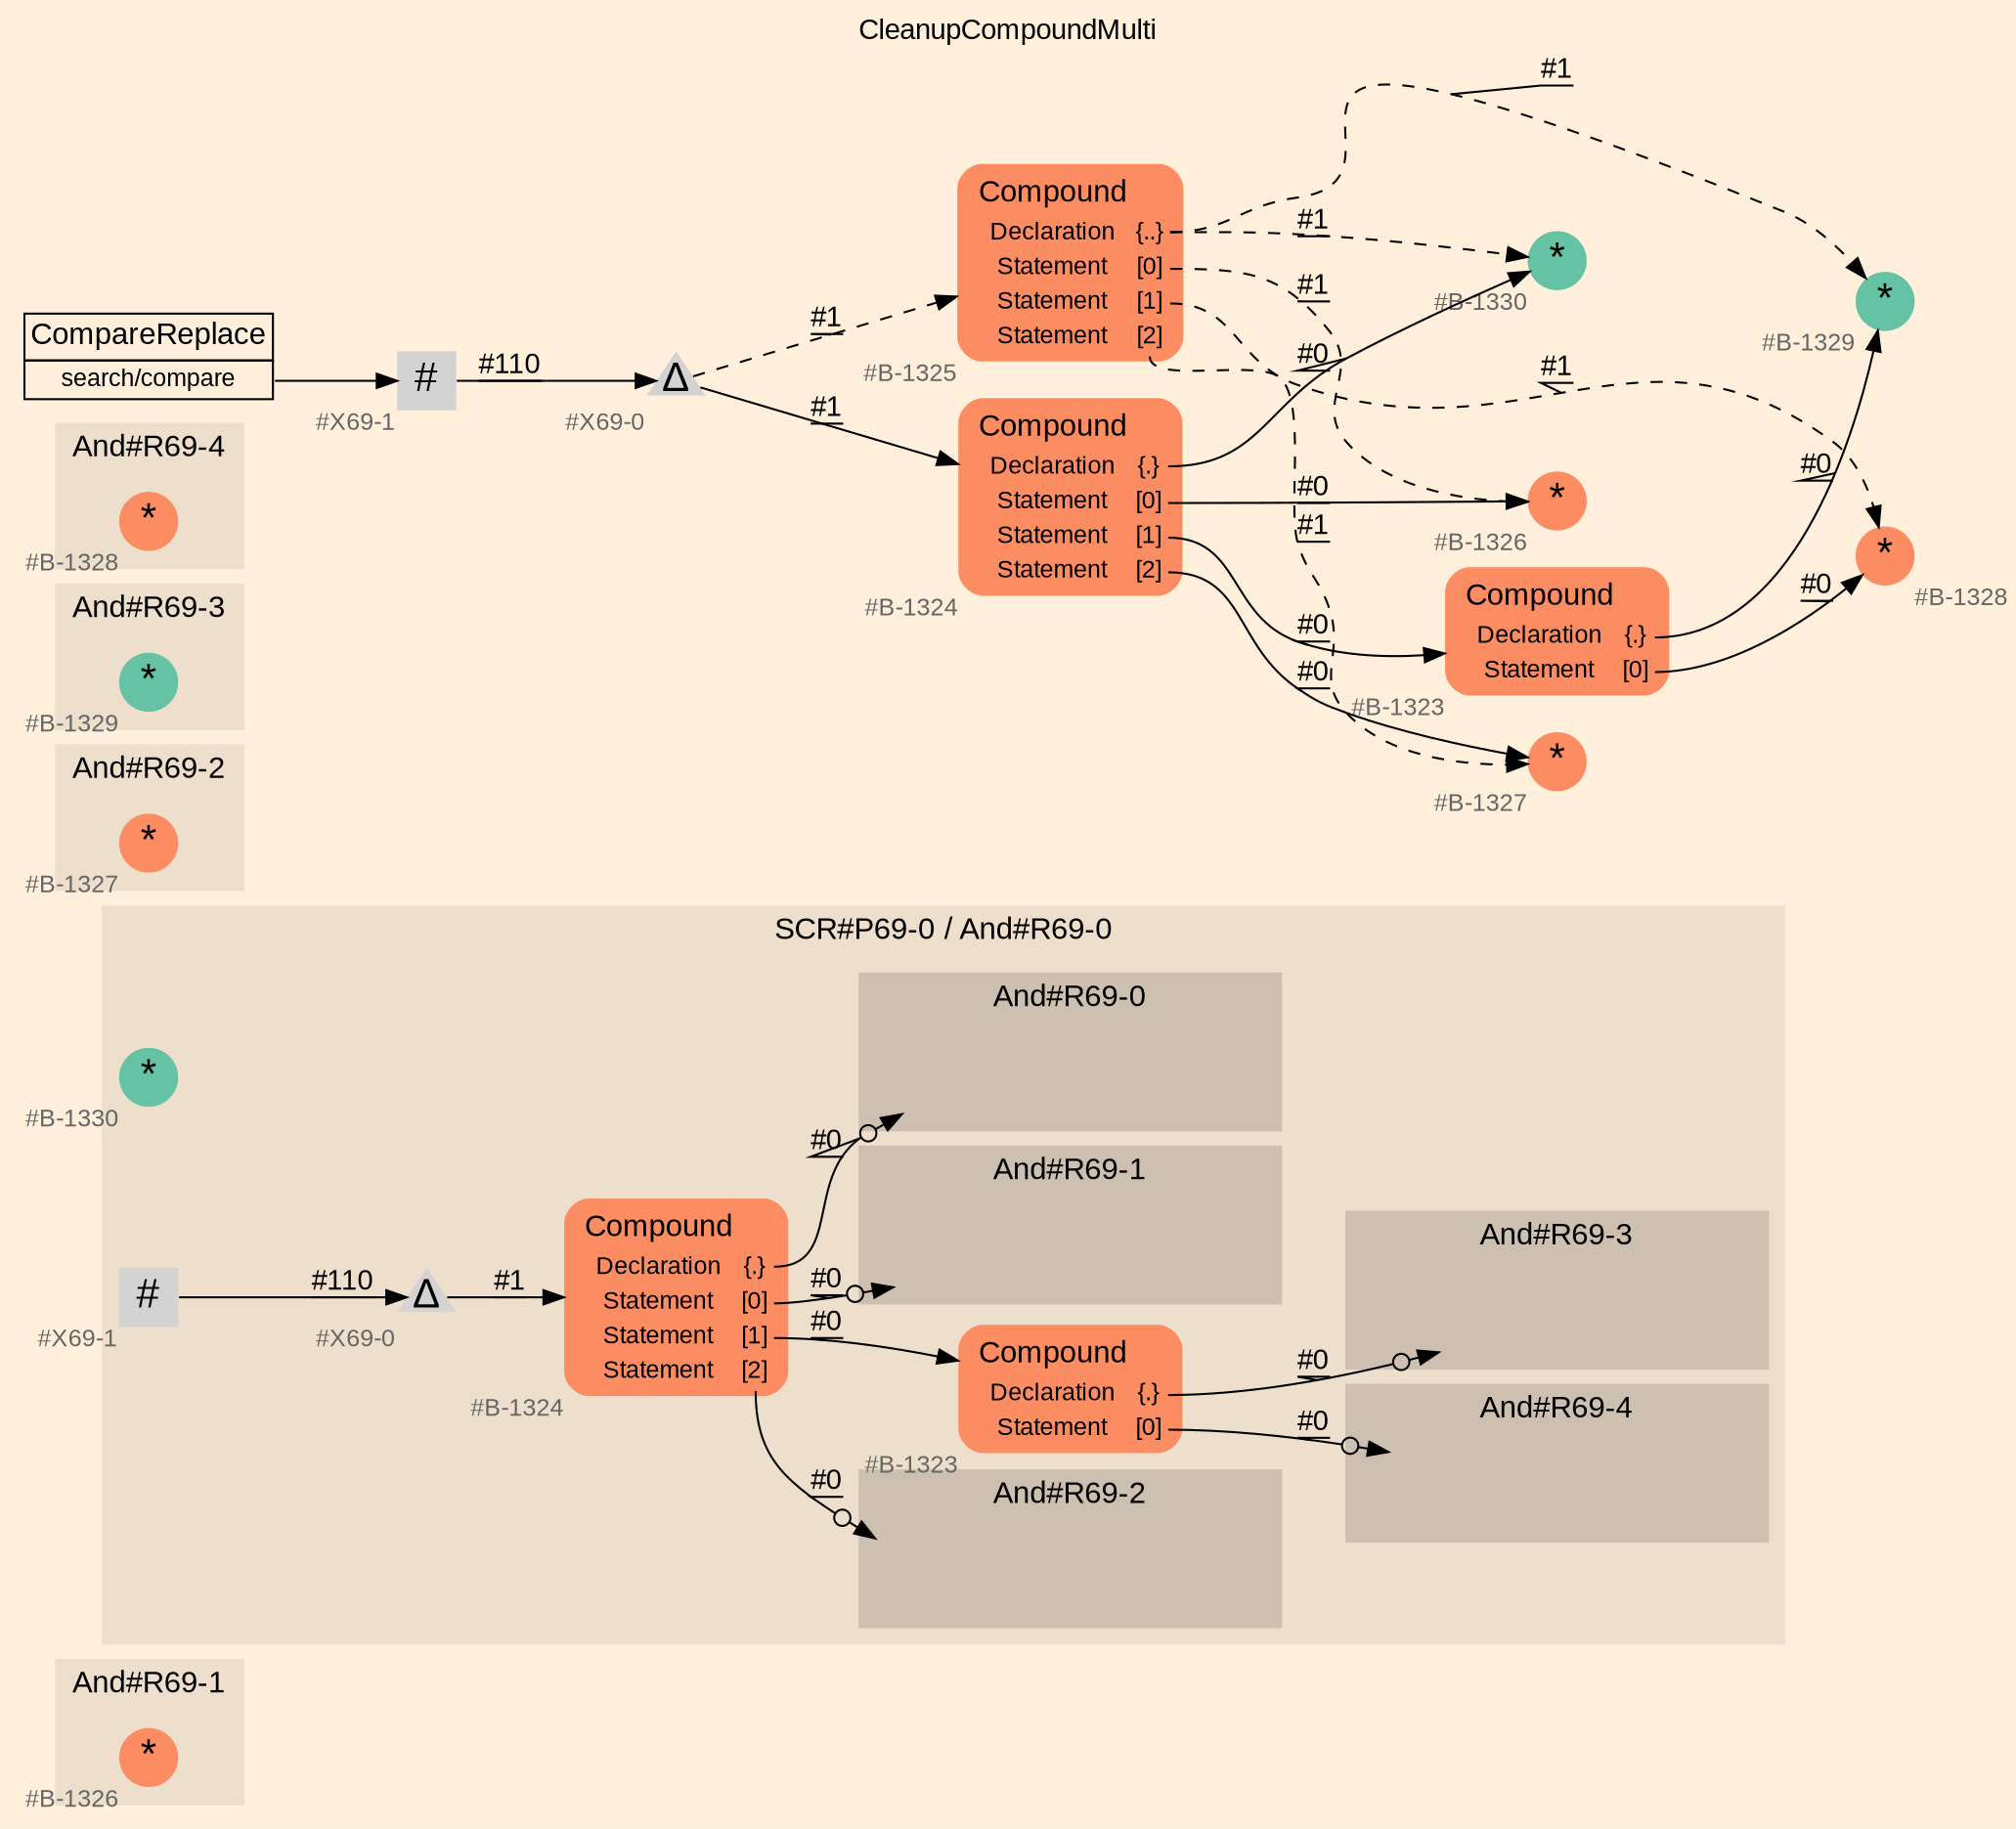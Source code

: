digraph "CleanupCompoundMulti" {
label = "CleanupCompoundMulti"
labelloc = t
graph [
    rankdir = "LR"
    ranksep = 0.3
    bgcolor = antiquewhite1
    color = black
    fontcolor = black
    fontname = "Arial"
];
node [
    fontname = "Arial"
];
edge [
    fontname = "Arial"
];

// -------------------- figure And#R69-1 --------------------
// -------- region And#R69-1 ----------
subgraph "clusterAnd#R69-1" {
    label = "And#R69-1"
    style = "filled"
    color = antiquewhite2
    fontsize = "15"
    // -------- block And#R69-1/#B-1326 ----------
    "And#R69-1/#B-1326" [
        fillcolor = "/set28/2"
        xlabel = "#B-1326"
        fontsize = "12"
        fontcolor = grey40
        shape = "circle"
        label = <<FONT COLOR="black" POINT-SIZE="20">*</FONT>>
        style = "filled"
        penwidth = 0.0
        fixedsize = true
        width = 0.4
        height = 0.4
    ];
    
}


// -------------------- figure And#R69-0 --------------------
// -------- region And#R69-0 ----------
subgraph "clusterAnd#R69-0" {
    label = "And#R69-0"
    style = "filled"
    color = antiquewhite2
    fontsize = "15"
    // -------- block And#R69-0/#B-1330 ----------
    "And#R69-0/#B-1330" [
        fillcolor = "/set28/1"
        xlabel = "#B-1330"
        fontsize = "12"
        fontcolor = grey40
        shape = "circle"
        label = <<FONT COLOR="black" POINT-SIZE="20">*</FONT>>
        style = "filled"
        penwidth = 0.0
        fixedsize = true
        width = 0.4
        height = 0.4
    ];
    
}


// -------------------- figure And#R69-2 --------------------
// -------- region And#R69-2 ----------
subgraph "clusterAnd#R69-2" {
    label = "And#R69-2"
    style = "filled"
    color = antiquewhite2
    fontsize = "15"
    // -------- block And#R69-2/#B-1327 ----------
    "And#R69-2/#B-1327" [
        fillcolor = "/set28/2"
        xlabel = "#B-1327"
        fontsize = "12"
        fontcolor = grey40
        shape = "circle"
        label = <<FONT COLOR="black" POINT-SIZE="20">*</FONT>>
        style = "filled"
        penwidth = 0.0
        fixedsize = true
        width = 0.4
        height = 0.4
    ];
    
}


// -------------------- figure And#R69-3 --------------------
// -------- region And#R69-3 ----------
subgraph "clusterAnd#R69-3" {
    label = "And#R69-3"
    style = "filled"
    color = antiquewhite2
    fontsize = "15"
    // -------- block And#R69-3/#B-1329 ----------
    "And#R69-3/#B-1329" [
        fillcolor = "/set28/1"
        xlabel = "#B-1329"
        fontsize = "12"
        fontcolor = grey40
        shape = "circle"
        label = <<FONT COLOR="black" POINT-SIZE="20">*</FONT>>
        style = "filled"
        penwidth = 0.0
        fixedsize = true
        width = 0.4
        height = 0.4
    ];
    
}


// -------------------- figure And#R69-4 --------------------
// -------- region And#R69-4 ----------
subgraph "clusterAnd#R69-4" {
    label = "And#R69-4"
    style = "filled"
    color = antiquewhite2
    fontsize = "15"
    // -------- block And#R69-4/#B-1328 ----------
    "And#R69-4/#B-1328" [
        fillcolor = "/set28/2"
        xlabel = "#B-1328"
        fontsize = "12"
        fontcolor = grey40
        shape = "circle"
        label = <<FONT COLOR="black" POINT-SIZE="20">*</FONT>>
        style = "filled"
        penwidth = 0.0
        fixedsize = true
        width = 0.4
        height = 0.4
    ];
    
}


// -------------------- figure And#R69-0 --------------------
// -------- region And#R69-0 ----------
subgraph "clusterAnd#R69-0" {
    label = "SCR#P69-0 / And#R69-0"
    style = "filled"
    color = antiquewhite2
    fontsize = "15"
    // -------- block And#R69-0/#B-1323 ----------
    "And#R69-0/#B-1323" [
        fillcolor = "/set28/2"
        xlabel = "#B-1323"
        fontsize = "12"
        fontcolor = grey40
        shape = "plaintext"
        label = <<TABLE BORDER="0" CELLBORDER="0" CELLSPACING="0">
         <TR><TD><FONT COLOR="black" POINT-SIZE="15">Compound</FONT></TD></TR>
         <TR><TD><FONT COLOR="black" POINT-SIZE="12">Declaration</FONT></TD><TD PORT="port0"><FONT COLOR="black" POINT-SIZE="12">{.}</FONT></TD></TR>
         <TR><TD><FONT COLOR="black" POINT-SIZE="12">Statement</FONT></TD><TD PORT="port1"><FONT COLOR="black" POINT-SIZE="12">[0]</FONT></TD></TR>
        </TABLE>>
        style = "rounded,filled"
    ];
    
    // -------- block And#R69-0/#X69-1 ----------
    "And#R69-0/#X69-1" [
        xlabel = "#X69-1"
        fontsize = "12"
        fontcolor = grey40
        shape = "square"
        label = <<FONT COLOR="black" POINT-SIZE="20">#</FONT>>
        style = "filled"
        penwidth = 0.0
        fixedsize = true
        width = 0.4
        height = 0.4
    ];
    
    // -------- block And#R69-0/#B-1324 ----------
    "And#R69-0/#B-1324" [
        fillcolor = "/set28/2"
        xlabel = "#B-1324"
        fontsize = "12"
        fontcolor = grey40
        shape = "plaintext"
        label = <<TABLE BORDER="0" CELLBORDER="0" CELLSPACING="0">
         <TR><TD><FONT COLOR="black" POINT-SIZE="15">Compound</FONT></TD></TR>
         <TR><TD><FONT COLOR="black" POINT-SIZE="12">Declaration</FONT></TD><TD PORT="port0"><FONT COLOR="black" POINT-SIZE="12">{.}</FONT></TD></TR>
         <TR><TD><FONT COLOR="black" POINT-SIZE="12">Statement</FONT></TD><TD PORT="port1"><FONT COLOR="black" POINT-SIZE="12">[0]</FONT></TD></TR>
         <TR><TD><FONT COLOR="black" POINT-SIZE="12">Statement</FONT></TD><TD PORT="port2"><FONT COLOR="black" POINT-SIZE="12">[1]</FONT></TD></TR>
         <TR><TD><FONT COLOR="black" POINT-SIZE="12">Statement</FONT></TD><TD PORT="port3"><FONT COLOR="black" POINT-SIZE="12">[2]</FONT></TD></TR>
        </TABLE>>
        style = "rounded,filled"
    ];
    
    // -------- block And#R69-0/#X69-0 ----------
    "And#R69-0/#X69-0" [
        xlabel = "#X69-0"
        fontsize = "12"
        fontcolor = grey40
        shape = "triangle"
        label = <<FONT COLOR="black" POINT-SIZE="20">Δ</FONT>>
        style = "filled"
        penwidth = 0.0
        fixedsize = true
        width = 0.4
        height = 0.4
    ];
    
    // -------- region And#R69-0/And#R69-0 ----------
    subgraph "clusterAnd#R69-0/And#R69-0" {
        label = "And#R69-0"
        style = "filled"
        color = antiquewhite3
        fontsize = "15"
        // -------- block And#R69-0/And#R69-0/#B-1330 ----------
        "And#R69-0/And#R69-0/#B-1330" [
            fillcolor = "/set28/1"
            xlabel = "#B-1330"
            fontsize = "12"
            fontcolor = grey40
            shape = "none"
            style = "invisible"
        ];
        
    }
    
    // -------- region And#R69-0/And#R69-1 ----------
    subgraph "clusterAnd#R69-0/And#R69-1" {
        label = "And#R69-1"
        style = "filled"
        color = antiquewhite3
        fontsize = "15"
        // -------- block And#R69-0/And#R69-1/#B-1326 ----------
        "And#R69-0/And#R69-1/#B-1326" [
            fillcolor = "/set28/2"
            xlabel = "#B-1326"
            fontsize = "12"
            fontcolor = grey40
            shape = "none"
            style = "invisible"
        ];
        
    }
    
    // -------- region And#R69-0/And#R69-2 ----------
    subgraph "clusterAnd#R69-0/And#R69-2" {
        label = "And#R69-2"
        style = "filled"
        color = antiquewhite3
        fontsize = "15"
        // -------- block And#R69-0/And#R69-2/#B-1327 ----------
        "And#R69-0/And#R69-2/#B-1327" [
            fillcolor = "/set28/2"
            xlabel = "#B-1327"
            fontsize = "12"
            fontcolor = grey40
            shape = "none"
            style = "invisible"
        ];
        
    }
    
    // -------- region And#R69-0/And#R69-3 ----------
    subgraph "clusterAnd#R69-0/And#R69-3" {
        label = "And#R69-3"
        style = "filled"
        color = antiquewhite3
        fontsize = "15"
        // -------- block And#R69-0/And#R69-3/#B-1329 ----------
        "And#R69-0/And#R69-3/#B-1329" [
            fillcolor = "/set28/1"
            xlabel = "#B-1329"
            fontsize = "12"
            fontcolor = grey40
            shape = "none"
            style = "invisible"
        ];
        
    }
    
    // -------- region And#R69-0/And#R69-4 ----------
    subgraph "clusterAnd#R69-0/And#R69-4" {
        label = "And#R69-4"
        style = "filled"
        color = antiquewhite3
        fontsize = "15"
        // -------- block And#R69-0/And#R69-4/#B-1328 ----------
        "And#R69-0/And#R69-4/#B-1328" [
            fillcolor = "/set28/2"
            xlabel = "#B-1328"
            fontsize = "12"
            fontcolor = grey40
            shape = "none"
            style = "invisible"
        ];
        
    }
    
}

"And#R69-0/#B-1323":port0 -> "And#R69-0/And#R69-3/#B-1329" [
    arrowhead="normalnoneodot"
    label = "#0"
    decorate = true
    color = black
    fontcolor = black
];

"And#R69-0/#B-1323":port1 -> "And#R69-0/And#R69-4/#B-1328" [
    arrowhead="normalnoneodot"
    label = "#0"
    decorate = true
    color = black
    fontcolor = black
];

"And#R69-0/#X69-1" -> "And#R69-0/#X69-0" [
    label = "#110"
    decorate = true
    color = black
    fontcolor = black
];

"And#R69-0/#B-1324":port0 -> "And#R69-0/And#R69-0/#B-1330" [
    arrowhead="normalnoneodot"
    label = "#0"
    decorate = true
    color = black
    fontcolor = black
];

"And#R69-0/#B-1324":port1 -> "And#R69-0/And#R69-1/#B-1326" [
    arrowhead="normalnoneodot"
    label = "#0"
    decorate = true
    color = black
    fontcolor = black
];

"And#R69-0/#B-1324":port2 -> "And#R69-0/#B-1323" [
    label = "#0"
    decorate = true
    color = black
    fontcolor = black
];

"And#R69-0/#B-1324":port3 -> "And#R69-0/And#R69-2/#B-1327" [
    arrowhead="normalnoneodot"
    label = "#0"
    decorate = true
    color = black
    fontcolor = black
];

"And#R69-0/#X69-0" -> "And#R69-0/#B-1324" [
    label = "#1"
    decorate = true
    color = black
    fontcolor = black
];


// -------------------- transformation figure --------------------
// -------- block CR#X69-2 ----------
"CR#X69-2" [
    fillcolor = antiquewhite1
    fontsize = "12"
    fontcolor = grey40
    shape = "plaintext"
    label = <<TABLE BORDER="0" CELLBORDER="1" CELLSPACING="0">
     <TR><TD><FONT COLOR="black" POINT-SIZE="15">CompareReplace</FONT></TD></TR>
     <TR><TD PORT="port0"><FONT COLOR="black" POINT-SIZE="12">search/compare</FONT></TD></TR>
    </TABLE>>
    style = "filled"
    color = black
];

// -------- block #X69-1 ----------
"#X69-1" [
    xlabel = "#X69-1"
    fontsize = "12"
    fontcolor = grey40
    shape = "square"
    label = <<FONT COLOR="black" POINT-SIZE="20">#</FONT>>
    style = "filled"
    penwidth = 0.0
    fixedsize = true
    width = 0.4
    height = 0.4
];

// -------- block #X69-0 ----------
"#X69-0" [
    xlabel = "#X69-0"
    fontsize = "12"
    fontcolor = grey40
    shape = "triangle"
    label = <<FONT COLOR="black" POINT-SIZE="20">Δ</FONT>>
    style = "filled"
    penwidth = 0.0
    fixedsize = true
    width = 0.4
    height = 0.4
];

// -------- block #B-1324 ----------
"#B-1324" [
    fillcolor = "/set28/2"
    xlabel = "#B-1324"
    fontsize = "12"
    fontcolor = grey40
    shape = "plaintext"
    label = <<TABLE BORDER="0" CELLBORDER="0" CELLSPACING="0">
     <TR><TD><FONT COLOR="black" POINT-SIZE="15">Compound</FONT></TD></TR>
     <TR><TD><FONT COLOR="black" POINT-SIZE="12">Declaration</FONT></TD><TD PORT="port0"><FONT COLOR="black" POINT-SIZE="12">{.}</FONT></TD></TR>
     <TR><TD><FONT COLOR="black" POINT-SIZE="12">Statement</FONT></TD><TD PORT="port1"><FONT COLOR="black" POINT-SIZE="12">[0]</FONT></TD></TR>
     <TR><TD><FONT COLOR="black" POINT-SIZE="12">Statement</FONT></TD><TD PORT="port2"><FONT COLOR="black" POINT-SIZE="12">[1]</FONT></TD></TR>
     <TR><TD><FONT COLOR="black" POINT-SIZE="12">Statement</FONT></TD><TD PORT="port3"><FONT COLOR="black" POINT-SIZE="12">[2]</FONT></TD></TR>
    </TABLE>>
    style = "rounded,filled"
];

// -------- block #B-1330 ----------
"#B-1330" [
    fillcolor = "/set28/1"
    xlabel = "#B-1330"
    fontsize = "12"
    fontcolor = grey40
    shape = "circle"
    label = <<FONT COLOR="black" POINT-SIZE="20">*</FONT>>
    style = "filled"
    penwidth = 0.0
    fixedsize = true
    width = 0.4
    height = 0.4
];

// -------- block #B-1326 ----------
"#B-1326" [
    fillcolor = "/set28/2"
    xlabel = "#B-1326"
    fontsize = "12"
    fontcolor = grey40
    shape = "circle"
    label = <<FONT COLOR="black" POINT-SIZE="20">*</FONT>>
    style = "filled"
    penwidth = 0.0
    fixedsize = true
    width = 0.4
    height = 0.4
];

// -------- block #B-1323 ----------
"#B-1323" [
    fillcolor = "/set28/2"
    xlabel = "#B-1323"
    fontsize = "12"
    fontcolor = grey40
    shape = "plaintext"
    label = <<TABLE BORDER="0" CELLBORDER="0" CELLSPACING="0">
     <TR><TD><FONT COLOR="black" POINT-SIZE="15">Compound</FONT></TD></TR>
     <TR><TD><FONT COLOR="black" POINT-SIZE="12">Declaration</FONT></TD><TD PORT="port0"><FONT COLOR="black" POINT-SIZE="12">{.}</FONT></TD></TR>
     <TR><TD><FONT COLOR="black" POINT-SIZE="12">Statement</FONT></TD><TD PORT="port1"><FONT COLOR="black" POINT-SIZE="12">[0]</FONT></TD></TR>
    </TABLE>>
    style = "rounded,filled"
];

// -------- block #B-1329 ----------
"#B-1329" [
    fillcolor = "/set28/1"
    xlabel = "#B-1329"
    fontsize = "12"
    fontcolor = grey40
    shape = "circle"
    label = <<FONT COLOR="black" POINT-SIZE="20">*</FONT>>
    style = "filled"
    penwidth = 0.0
    fixedsize = true
    width = 0.4
    height = 0.4
];

// -------- block #B-1328 ----------
"#B-1328" [
    fillcolor = "/set28/2"
    xlabel = "#B-1328"
    fontsize = "12"
    fontcolor = grey40
    shape = "circle"
    label = <<FONT COLOR="black" POINT-SIZE="20">*</FONT>>
    style = "filled"
    penwidth = 0.0
    fixedsize = true
    width = 0.4
    height = 0.4
];

// -------- block #B-1327 ----------
"#B-1327" [
    fillcolor = "/set28/2"
    xlabel = "#B-1327"
    fontsize = "12"
    fontcolor = grey40
    shape = "circle"
    label = <<FONT COLOR="black" POINT-SIZE="20">*</FONT>>
    style = "filled"
    penwidth = 0.0
    fixedsize = true
    width = 0.4
    height = 0.4
];

// -------- block #B-1325 ----------
"#B-1325" [
    fillcolor = "/set28/2"
    xlabel = "#B-1325"
    fontsize = "12"
    fontcolor = grey40
    shape = "plaintext"
    label = <<TABLE BORDER="0" CELLBORDER="0" CELLSPACING="0">
     <TR><TD><FONT COLOR="black" POINT-SIZE="15">Compound</FONT></TD></TR>
     <TR><TD><FONT COLOR="black" POINT-SIZE="12">Declaration</FONT></TD><TD PORT="port0"><FONT COLOR="black" POINT-SIZE="12">{..}</FONT></TD></TR>
     <TR><TD><FONT COLOR="black" POINT-SIZE="12">Statement</FONT></TD><TD PORT="port1"><FONT COLOR="black" POINT-SIZE="12">[0]</FONT></TD></TR>
     <TR><TD><FONT COLOR="black" POINT-SIZE="12">Statement</FONT></TD><TD PORT="port2"><FONT COLOR="black" POINT-SIZE="12">[1]</FONT></TD></TR>
     <TR><TD><FONT COLOR="black" POINT-SIZE="12">Statement</FONT></TD><TD PORT="port3"><FONT COLOR="black" POINT-SIZE="12">[2]</FONT></TD></TR>
    </TABLE>>
    style = "rounded,filled"
];

"CR#X69-2":port0 -> "#X69-1" [
    label = ""
    decorate = true
    color = black
    fontcolor = black
];

"#X69-1" -> "#X69-0" [
    label = "#110"
    decorate = true
    color = black
    fontcolor = black
];

"#X69-0" -> "#B-1324" [
    label = "#1"
    decorate = true
    color = black
    fontcolor = black
];

"#X69-0" -> "#B-1325" [
    style="dashed"
    label = "#1"
    decorate = true
    color = black
    fontcolor = black
];

"#B-1324":port0 -> "#B-1330" [
    label = "#0"
    decorate = true
    color = black
    fontcolor = black
];

"#B-1324":port1 -> "#B-1326" [
    label = "#0"
    decorate = true
    color = black
    fontcolor = black
];

"#B-1324":port2 -> "#B-1323" [
    label = "#0"
    decorate = true
    color = black
    fontcolor = black
];

"#B-1324":port3 -> "#B-1327" [
    label = "#0"
    decorate = true
    color = black
    fontcolor = black
];

"#B-1323":port0 -> "#B-1329" [
    label = "#0"
    decorate = true
    color = black
    fontcolor = black
];

"#B-1323":port1 -> "#B-1328" [
    label = "#0"
    decorate = true
    color = black
    fontcolor = black
];

"#B-1325":port0 -> "#B-1329" [
    style="dashed"
    label = "#1"
    decorate = true
    color = black
    fontcolor = black
];

"#B-1325":port0 -> "#B-1330" [
    style="dashed"
    label = "#1"
    decorate = true
    color = black
    fontcolor = black
];

"#B-1325":port1 -> "#B-1326" [
    style="dashed"
    label = "#1"
    decorate = true
    color = black
    fontcolor = black
];

"#B-1325":port2 -> "#B-1328" [
    style="dashed"
    label = "#1"
    decorate = true
    color = black
    fontcolor = black
];

"#B-1325":port3 -> "#B-1327" [
    style="dashed"
    label = "#1"
    decorate = true
    color = black
    fontcolor = black
];


}
